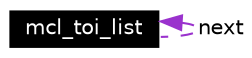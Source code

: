 digraph G
{
  edge [fontname="Helvetica",fontsize=10,labelfontname="Helvetica",labelfontsize=10];
  node [fontname="Helvetica",fontsize=10,shape=record];
  Node1 [label="mcl_toi_list",height=0.2,width=0.4,color="white", fillcolor="black", style="filled" fontcolor="white"];
  Node1 -> Node1 [dir=back,color="darkorchid3",fontsize=10,style="dashed",label="next",fontname="Helvetica"];
}
